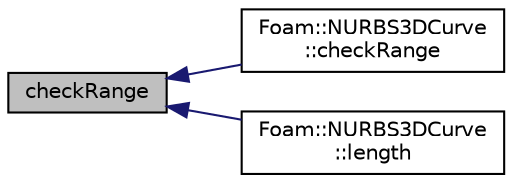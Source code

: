 digraph "checkRange"
{
  bgcolor="transparent";
  edge [fontname="Helvetica",fontsize="10",labelfontname="Helvetica",labelfontsize="10"];
  node [fontname="Helvetica",fontsize="10",shape=record];
  rankdir="LR";
  Node1 [label="checkRange",height=0.2,width=0.4,color="black", fillcolor="grey75", style="filled" fontcolor="black"];
  Node1 -> Node2 [dir="back",color="midnightblue",fontsize="10",style="solid",fontname="Helvetica"];
  Node2 [label="Foam::NURBS3DCurve\l::checkRange",height=0.2,width=0.4,color="black",URL="$classFoam_1_1NURBS3DCurve.html#a537818ca8562e38ecad686ed2cd996a1"];
  Node1 -> Node3 [dir="back",color="midnightblue",fontsize="10",style="solid",fontname="Helvetica"];
  Node3 [label="Foam::NURBS3DCurve\l::length",height=0.2,width=0.4,color="black",URL="$classFoam_1_1NURBS3DCurve.html#a69beb8c92791dfd6e1c4df46c72f5482",tooltip="Calculate Length from starting to ending indices via computational evaluation using trapezoid rule..."];
}
